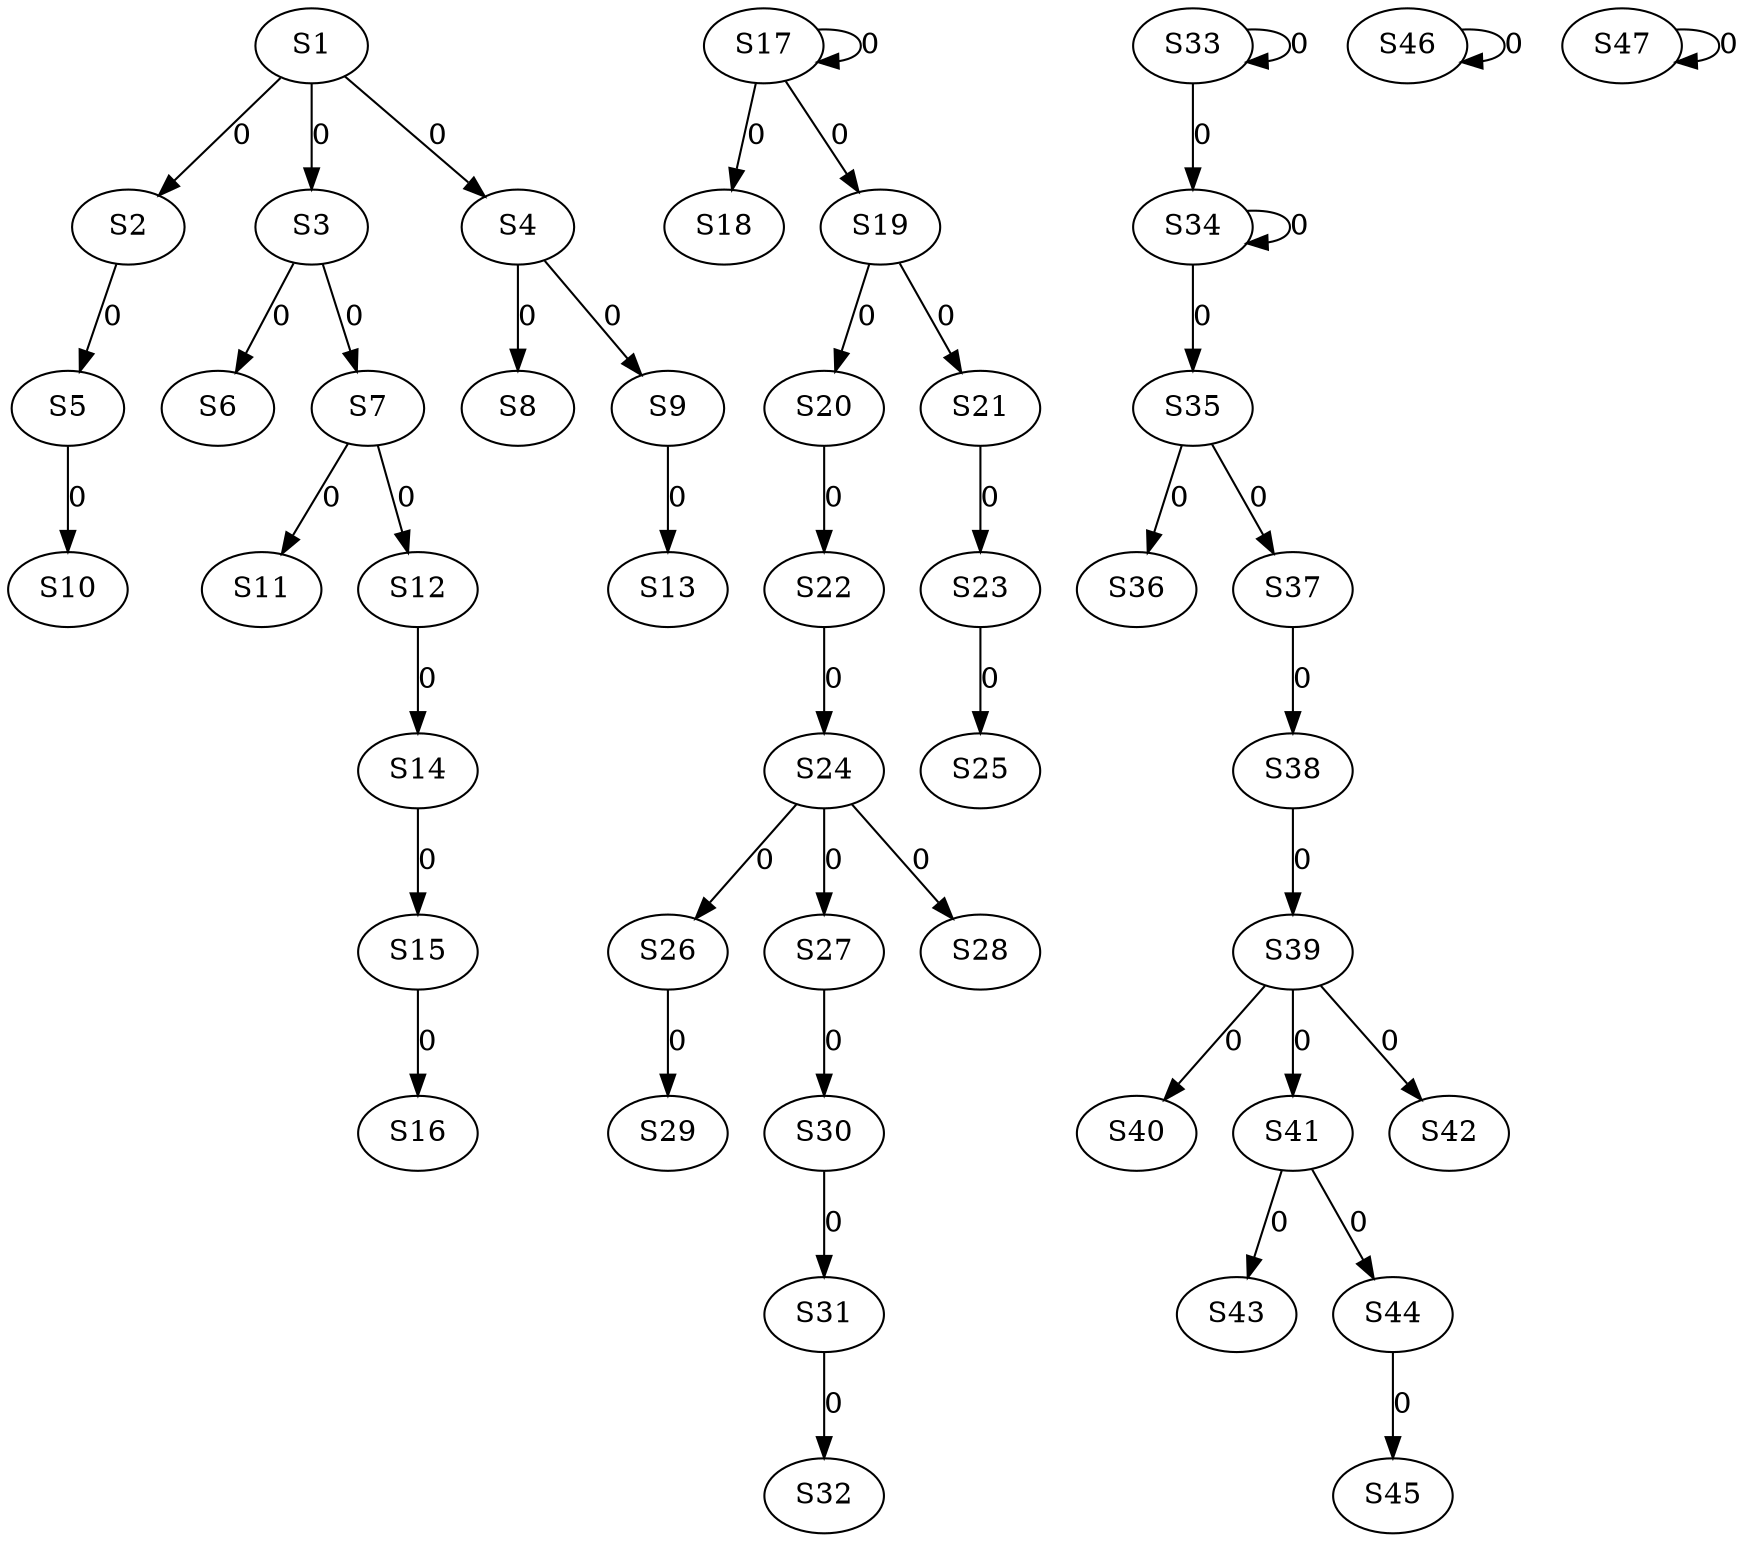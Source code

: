 strict digraph {
	S1 -> S2 [ label = 0 ];
	S1 -> S3 [ label = 0 ];
	S1 -> S4 [ label = 0 ];
	S2 -> S5 [ label = 0 ];
	S3 -> S6 [ label = 0 ];
	S3 -> S7 [ label = 0 ];
	S4 -> S8 [ label = 0 ];
	S4 -> S9 [ label = 0 ];
	S5 -> S10 [ label = 0 ];
	S7 -> S11 [ label = 0 ];
	S7 -> S12 [ label = 0 ];
	S9 -> S13 [ label = 0 ];
	S12 -> S14 [ label = 0 ];
	S14 -> S15 [ label = 0 ];
	S15 -> S16 [ label = 0 ];
	S17 -> S17 [ label = 0 ];
	S17 -> S18 [ label = 0 ];
	S17 -> S19 [ label = 0 ];
	S19 -> S20 [ label = 0 ];
	S19 -> S21 [ label = 0 ];
	S20 -> S22 [ label = 0 ];
	S21 -> S23 [ label = 0 ];
	S22 -> S24 [ label = 0 ];
	S23 -> S25 [ label = 0 ];
	S24 -> S26 [ label = 0 ];
	S24 -> S27 [ label = 0 ];
	S24 -> S28 [ label = 0 ];
	S26 -> S29 [ label = 0 ];
	S27 -> S30 [ label = 0 ];
	S30 -> S31 [ label = 0 ];
	S31 -> S32 [ label = 0 ];
	S33 -> S33 [ label = 0 ];
	S33 -> S34 [ label = 0 ];
	S34 -> S35 [ label = 0 ];
	S35 -> S36 [ label = 0 ];
	S35 -> S37 [ label = 0 ];
	S37 -> S38 [ label = 0 ];
	S38 -> S39 [ label = 0 ];
	S39 -> S40 [ label = 0 ];
	S39 -> S41 [ label = 0 ];
	S39 -> S42 [ label = 0 ];
	S41 -> S43 [ label = 0 ];
	S41 -> S44 [ label = 0 ];
	S44 -> S45 [ label = 0 ];
	S46 -> S46 [ label = 0 ];
	S47 -> S47 [ label = 0 ];
	S34 -> S34 [ label = 0 ];
}